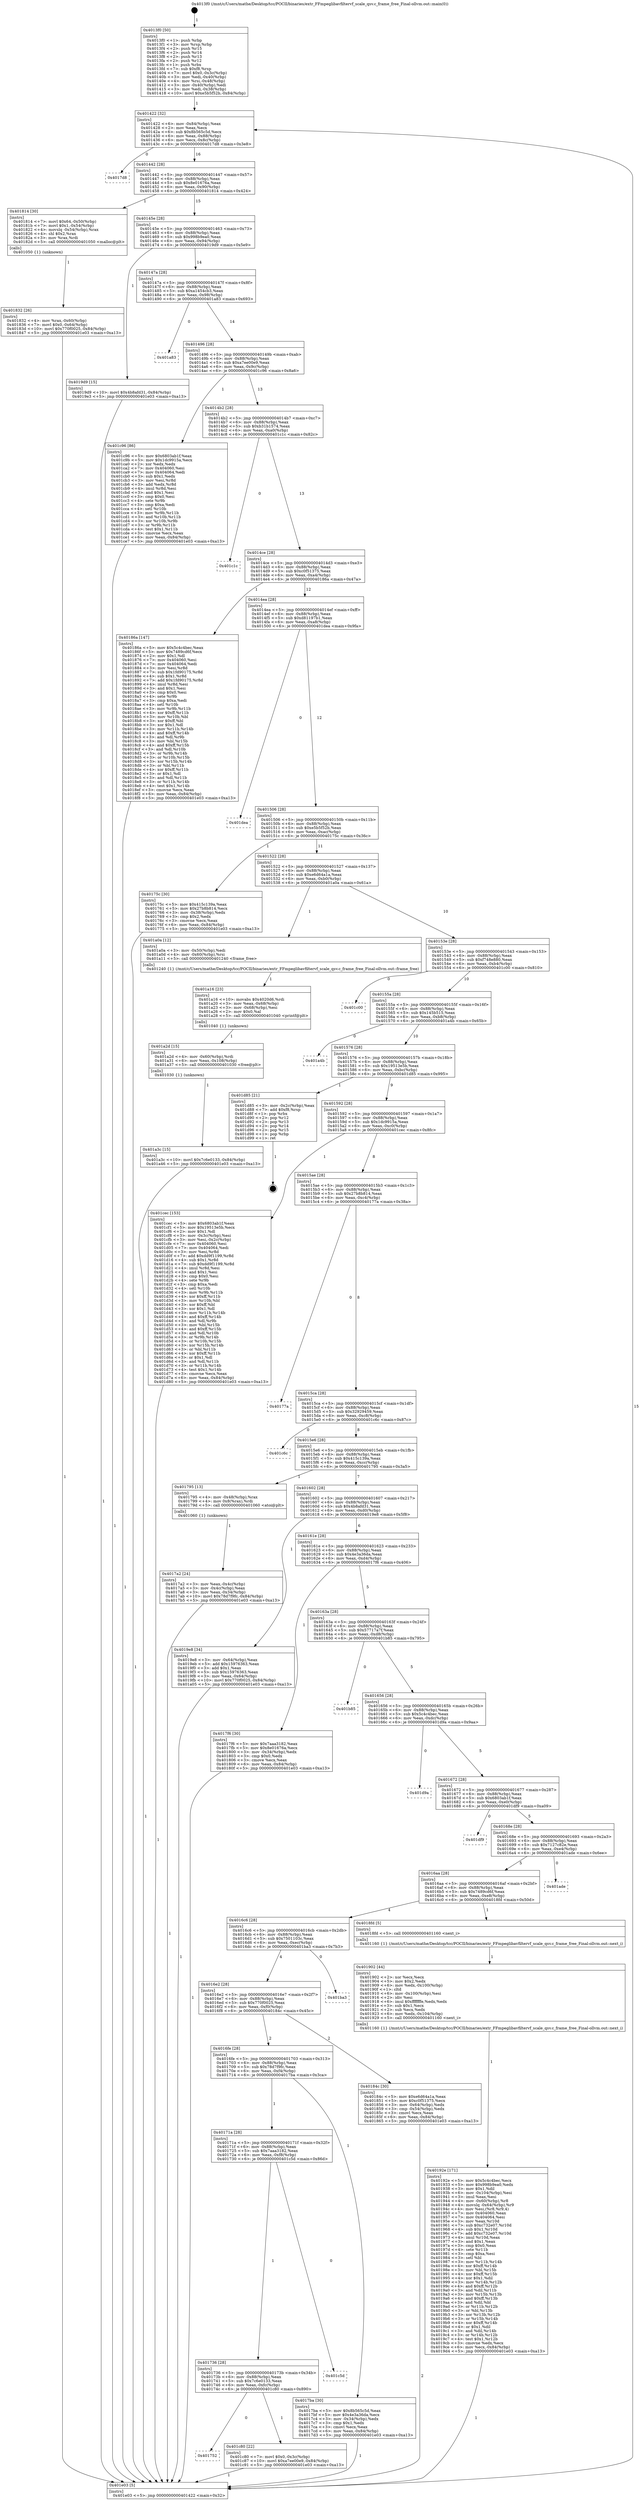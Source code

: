 digraph "0x4013f0" {
  label = "0x4013f0 (/mnt/c/Users/mathe/Desktop/tcc/POCII/binaries/extr_FFmpeglibavfiltervf_scale_qsv.c_frame_free_Final-ollvm.out::main(0))"
  labelloc = "t"
  node[shape=record]

  Entry [label="",width=0.3,height=0.3,shape=circle,fillcolor=black,style=filled]
  "0x401422" [label="{
     0x401422 [32]\l
     | [instrs]\l
     &nbsp;&nbsp;0x401422 \<+6\>: mov -0x84(%rbp),%eax\l
     &nbsp;&nbsp;0x401428 \<+2\>: mov %eax,%ecx\l
     &nbsp;&nbsp;0x40142a \<+6\>: sub $0x8b565c5d,%ecx\l
     &nbsp;&nbsp;0x401430 \<+6\>: mov %eax,-0x88(%rbp)\l
     &nbsp;&nbsp;0x401436 \<+6\>: mov %ecx,-0x8c(%rbp)\l
     &nbsp;&nbsp;0x40143c \<+6\>: je 00000000004017d8 \<main+0x3e8\>\l
  }"]
  "0x4017d8" [label="{
     0x4017d8\l
  }", style=dashed]
  "0x401442" [label="{
     0x401442 [28]\l
     | [instrs]\l
     &nbsp;&nbsp;0x401442 \<+5\>: jmp 0000000000401447 \<main+0x57\>\l
     &nbsp;&nbsp;0x401447 \<+6\>: mov -0x88(%rbp),%eax\l
     &nbsp;&nbsp;0x40144d \<+5\>: sub $0x8e01676a,%eax\l
     &nbsp;&nbsp;0x401452 \<+6\>: mov %eax,-0x90(%rbp)\l
     &nbsp;&nbsp;0x401458 \<+6\>: je 0000000000401814 \<main+0x424\>\l
  }"]
  Exit [label="",width=0.3,height=0.3,shape=circle,fillcolor=black,style=filled,peripheries=2]
  "0x401814" [label="{
     0x401814 [30]\l
     | [instrs]\l
     &nbsp;&nbsp;0x401814 \<+7\>: movl $0x64,-0x50(%rbp)\l
     &nbsp;&nbsp;0x40181b \<+7\>: movl $0x1,-0x54(%rbp)\l
     &nbsp;&nbsp;0x401822 \<+4\>: movslq -0x54(%rbp),%rax\l
     &nbsp;&nbsp;0x401826 \<+4\>: shl $0x2,%rax\l
     &nbsp;&nbsp;0x40182a \<+3\>: mov %rax,%rdi\l
     &nbsp;&nbsp;0x40182d \<+5\>: call 0000000000401050 \<malloc@plt\>\l
     | [calls]\l
     &nbsp;&nbsp;0x401050 \{1\} (unknown)\l
  }"]
  "0x40145e" [label="{
     0x40145e [28]\l
     | [instrs]\l
     &nbsp;&nbsp;0x40145e \<+5\>: jmp 0000000000401463 \<main+0x73\>\l
     &nbsp;&nbsp;0x401463 \<+6\>: mov -0x88(%rbp),%eax\l
     &nbsp;&nbsp;0x401469 \<+5\>: sub $0x998b9ea0,%eax\l
     &nbsp;&nbsp;0x40146e \<+6\>: mov %eax,-0x94(%rbp)\l
     &nbsp;&nbsp;0x401474 \<+6\>: je 00000000004019d9 \<main+0x5e9\>\l
  }"]
  "0x401752" [label="{
     0x401752\l
  }", style=dashed]
  "0x4019d9" [label="{
     0x4019d9 [15]\l
     | [instrs]\l
     &nbsp;&nbsp;0x4019d9 \<+10\>: movl $0x4b8afd31,-0x84(%rbp)\l
     &nbsp;&nbsp;0x4019e3 \<+5\>: jmp 0000000000401e03 \<main+0xa13\>\l
  }"]
  "0x40147a" [label="{
     0x40147a [28]\l
     | [instrs]\l
     &nbsp;&nbsp;0x40147a \<+5\>: jmp 000000000040147f \<main+0x8f\>\l
     &nbsp;&nbsp;0x40147f \<+6\>: mov -0x88(%rbp),%eax\l
     &nbsp;&nbsp;0x401485 \<+5\>: sub $0xa1454cb3,%eax\l
     &nbsp;&nbsp;0x40148a \<+6\>: mov %eax,-0x98(%rbp)\l
     &nbsp;&nbsp;0x401490 \<+6\>: je 0000000000401a83 \<main+0x693\>\l
  }"]
  "0x401c80" [label="{
     0x401c80 [22]\l
     | [instrs]\l
     &nbsp;&nbsp;0x401c80 \<+7\>: movl $0x0,-0x3c(%rbp)\l
     &nbsp;&nbsp;0x401c87 \<+10\>: movl $0xa7ee00e9,-0x84(%rbp)\l
     &nbsp;&nbsp;0x401c91 \<+5\>: jmp 0000000000401e03 \<main+0xa13\>\l
  }"]
  "0x401a83" [label="{
     0x401a83\l
  }", style=dashed]
  "0x401496" [label="{
     0x401496 [28]\l
     | [instrs]\l
     &nbsp;&nbsp;0x401496 \<+5\>: jmp 000000000040149b \<main+0xab\>\l
     &nbsp;&nbsp;0x40149b \<+6\>: mov -0x88(%rbp),%eax\l
     &nbsp;&nbsp;0x4014a1 \<+5\>: sub $0xa7ee00e9,%eax\l
     &nbsp;&nbsp;0x4014a6 \<+6\>: mov %eax,-0x9c(%rbp)\l
     &nbsp;&nbsp;0x4014ac \<+6\>: je 0000000000401c96 \<main+0x8a6\>\l
  }"]
  "0x401736" [label="{
     0x401736 [28]\l
     | [instrs]\l
     &nbsp;&nbsp;0x401736 \<+5\>: jmp 000000000040173b \<main+0x34b\>\l
     &nbsp;&nbsp;0x40173b \<+6\>: mov -0x88(%rbp),%eax\l
     &nbsp;&nbsp;0x401741 \<+5\>: sub $0x7c6e0133,%eax\l
     &nbsp;&nbsp;0x401746 \<+6\>: mov %eax,-0xfc(%rbp)\l
     &nbsp;&nbsp;0x40174c \<+6\>: je 0000000000401c80 \<main+0x890\>\l
  }"]
  "0x401c96" [label="{
     0x401c96 [86]\l
     | [instrs]\l
     &nbsp;&nbsp;0x401c96 \<+5\>: mov $0x6803ab1f,%eax\l
     &nbsp;&nbsp;0x401c9b \<+5\>: mov $0x1dc9915a,%ecx\l
     &nbsp;&nbsp;0x401ca0 \<+2\>: xor %edx,%edx\l
     &nbsp;&nbsp;0x401ca2 \<+7\>: mov 0x404060,%esi\l
     &nbsp;&nbsp;0x401ca9 \<+7\>: mov 0x404064,%edi\l
     &nbsp;&nbsp;0x401cb0 \<+3\>: sub $0x1,%edx\l
     &nbsp;&nbsp;0x401cb3 \<+3\>: mov %esi,%r8d\l
     &nbsp;&nbsp;0x401cb6 \<+3\>: add %edx,%r8d\l
     &nbsp;&nbsp;0x401cb9 \<+4\>: imul %r8d,%esi\l
     &nbsp;&nbsp;0x401cbd \<+3\>: and $0x1,%esi\l
     &nbsp;&nbsp;0x401cc0 \<+3\>: cmp $0x0,%esi\l
     &nbsp;&nbsp;0x401cc3 \<+4\>: sete %r9b\l
     &nbsp;&nbsp;0x401cc7 \<+3\>: cmp $0xa,%edi\l
     &nbsp;&nbsp;0x401cca \<+4\>: setl %r10b\l
     &nbsp;&nbsp;0x401cce \<+3\>: mov %r9b,%r11b\l
     &nbsp;&nbsp;0x401cd1 \<+3\>: and %r10b,%r11b\l
     &nbsp;&nbsp;0x401cd4 \<+3\>: xor %r10b,%r9b\l
     &nbsp;&nbsp;0x401cd7 \<+3\>: or %r9b,%r11b\l
     &nbsp;&nbsp;0x401cda \<+4\>: test $0x1,%r11b\l
     &nbsp;&nbsp;0x401cde \<+3\>: cmovne %ecx,%eax\l
     &nbsp;&nbsp;0x401ce1 \<+6\>: mov %eax,-0x84(%rbp)\l
     &nbsp;&nbsp;0x401ce7 \<+5\>: jmp 0000000000401e03 \<main+0xa13\>\l
  }"]
  "0x4014b2" [label="{
     0x4014b2 [28]\l
     | [instrs]\l
     &nbsp;&nbsp;0x4014b2 \<+5\>: jmp 00000000004014b7 \<main+0xc7\>\l
     &nbsp;&nbsp;0x4014b7 \<+6\>: mov -0x88(%rbp),%eax\l
     &nbsp;&nbsp;0x4014bd \<+5\>: sub $0xb31b1574,%eax\l
     &nbsp;&nbsp;0x4014c2 \<+6\>: mov %eax,-0xa0(%rbp)\l
     &nbsp;&nbsp;0x4014c8 \<+6\>: je 0000000000401c1c \<main+0x82c\>\l
  }"]
  "0x401c5d" [label="{
     0x401c5d\l
  }", style=dashed]
  "0x401c1c" [label="{
     0x401c1c\l
  }", style=dashed]
  "0x4014ce" [label="{
     0x4014ce [28]\l
     | [instrs]\l
     &nbsp;&nbsp;0x4014ce \<+5\>: jmp 00000000004014d3 \<main+0xe3\>\l
     &nbsp;&nbsp;0x4014d3 \<+6\>: mov -0x88(%rbp),%eax\l
     &nbsp;&nbsp;0x4014d9 \<+5\>: sub $0xc0f51375,%eax\l
     &nbsp;&nbsp;0x4014de \<+6\>: mov %eax,-0xa4(%rbp)\l
     &nbsp;&nbsp;0x4014e4 \<+6\>: je 000000000040186a \<main+0x47a\>\l
  }"]
  "0x401a3c" [label="{
     0x401a3c [15]\l
     | [instrs]\l
     &nbsp;&nbsp;0x401a3c \<+10\>: movl $0x7c6e0133,-0x84(%rbp)\l
     &nbsp;&nbsp;0x401a46 \<+5\>: jmp 0000000000401e03 \<main+0xa13\>\l
  }"]
  "0x40186a" [label="{
     0x40186a [147]\l
     | [instrs]\l
     &nbsp;&nbsp;0x40186a \<+5\>: mov $0x5c4c4bec,%eax\l
     &nbsp;&nbsp;0x40186f \<+5\>: mov $0x7489cd6f,%ecx\l
     &nbsp;&nbsp;0x401874 \<+2\>: mov $0x1,%dl\l
     &nbsp;&nbsp;0x401876 \<+7\>: mov 0x404060,%esi\l
     &nbsp;&nbsp;0x40187d \<+7\>: mov 0x404064,%edi\l
     &nbsp;&nbsp;0x401884 \<+3\>: mov %esi,%r8d\l
     &nbsp;&nbsp;0x401887 \<+7\>: sub $0x1fd90175,%r8d\l
     &nbsp;&nbsp;0x40188e \<+4\>: sub $0x1,%r8d\l
     &nbsp;&nbsp;0x401892 \<+7\>: add $0x1fd90175,%r8d\l
     &nbsp;&nbsp;0x401899 \<+4\>: imul %r8d,%esi\l
     &nbsp;&nbsp;0x40189d \<+3\>: and $0x1,%esi\l
     &nbsp;&nbsp;0x4018a0 \<+3\>: cmp $0x0,%esi\l
     &nbsp;&nbsp;0x4018a3 \<+4\>: sete %r9b\l
     &nbsp;&nbsp;0x4018a7 \<+3\>: cmp $0xa,%edi\l
     &nbsp;&nbsp;0x4018aa \<+4\>: setl %r10b\l
     &nbsp;&nbsp;0x4018ae \<+3\>: mov %r9b,%r11b\l
     &nbsp;&nbsp;0x4018b1 \<+4\>: xor $0xff,%r11b\l
     &nbsp;&nbsp;0x4018b5 \<+3\>: mov %r10b,%bl\l
     &nbsp;&nbsp;0x4018b8 \<+3\>: xor $0xff,%bl\l
     &nbsp;&nbsp;0x4018bb \<+3\>: xor $0x1,%dl\l
     &nbsp;&nbsp;0x4018be \<+3\>: mov %r11b,%r14b\l
     &nbsp;&nbsp;0x4018c1 \<+4\>: and $0xff,%r14b\l
     &nbsp;&nbsp;0x4018c5 \<+3\>: and %dl,%r9b\l
     &nbsp;&nbsp;0x4018c8 \<+3\>: mov %bl,%r15b\l
     &nbsp;&nbsp;0x4018cb \<+4\>: and $0xff,%r15b\l
     &nbsp;&nbsp;0x4018cf \<+3\>: and %dl,%r10b\l
     &nbsp;&nbsp;0x4018d2 \<+3\>: or %r9b,%r14b\l
     &nbsp;&nbsp;0x4018d5 \<+3\>: or %r10b,%r15b\l
     &nbsp;&nbsp;0x4018d8 \<+3\>: xor %r15b,%r14b\l
     &nbsp;&nbsp;0x4018db \<+3\>: or %bl,%r11b\l
     &nbsp;&nbsp;0x4018de \<+4\>: xor $0xff,%r11b\l
     &nbsp;&nbsp;0x4018e2 \<+3\>: or $0x1,%dl\l
     &nbsp;&nbsp;0x4018e5 \<+3\>: and %dl,%r11b\l
     &nbsp;&nbsp;0x4018e8 \<+3\>: or %r11b,%r14b\l
     &nbsp;&nbsp;0x4018eb \<+4\>: test $0x1,%r14b\l
     &nbsp;&nbsp;0x4018ef \<+3\>: cmovne %ecx,%eax\l
     &nbsp;&nbsp;0x4018f2 \<+6\>: mov %eax,-0x84(%rbp)\l
     &nbsp;&nbsp;0x4018f8 \<+5\>: jmp 0000000000401e03 \<main+0xa13\>\l
  }"]
  "0x4014ea" [label="{
     0x4014ea [28]\l
     | [instrs]\l
     &nbsp;&nbsp;0x4014ea \<+5\>: jmp 00000000004014ef \<main+0xff\>\l
     &nbsp;&nbsp;0x4014ef \<+6\>: mov -0x88(%rbp),%eax\l
     &nbsp;&nbsp;0x4014f5 \<+5\>: sub $0xd81197b1,%eax\l
     &nbsp;&nbsp;0x4014fa \<+6\>: mov %eax,-0xa8(%rbp)\l
     &nbsp;&nbsp;0x401500 \<+6\>: je 0000000000401dea \<main+0x9fa\>\l
  }"]
  "0x401a2d" [label="{
     0x401a2d [15]\l
     | [instrs]\l
     &nbsp;&nbsp;0x401a2d \<+4\>: mov -0x60(%rbp),%rdi\l
     &nbsp;&nbsp;0x401a31 \<+6\>: mov %eax,-0x108(%rbp)\l
     &nbsp;&nbsp;0x401a37 \<+5\>: call 0000000000401030 \<free@plt\>\l
     | [calls]\l
     &nbsp;&nbsp;0x401030 \{1\} (unknown)\l
  }"]
  "0x401dea" [label="{
     0x401dea\l
  }", style=dashed]
  "0x401506" [label="{
     0x401506 [28]\l
     | [instrs]\l
     &nbsp;&nbsp;0x401506 \<+5\>: jmp 000000000040150b \<main+0x11b\>\l
     &nbsp;&nbsp;0x40150b \<+6\>: mov -0x88(%rbp),%eax\l
     &nbsp;&nbsp;0x401511 \<+5\>: sub $0xe5b5f52b,%eax\l
     &nbsp;&nbsp;0x401516 \<+6\>: mov %eax,-0xac(%rbp)\l
     &nbsp;&nbsp;0x40151c \<+6\>: je 000000000040175c \<main+0x36c\>\l
  }"]
  "0x401a16" [label="{
     0x401a16 [23]\l
     | [instrs]\l
     &nbsp;&nbsp;0x401a16 \<+10\>: movabs $0x4020d6,%rdi\l
     &nbsp;&nbsp;0x401a20 \<+3\>: mov %eax,-0x68(%rbp)\l
     &nbsp;&nbsp;0x401a23 \<+3\>: mov -0x68(%rbp),%esi\l
     &nbsp;&nbsp;0x401a26 \<+2\>: mov $0x0,%al\l
     &nbsp;&nbsp;0x401a28 \<+5\>: call 0000000000401040 \<printf@plt\>\l
     | [calls]\l
     &nbsp;&nbsp;0x401040 \{1\} (unknown)\l
  }"]
  "0x40175c" [label="{
     0x40175c [30]\l
     | [instrs]\l
     &nbsp;&nbsp;0x40175c \<+5\>: mov $0x415c139a,%eax\l
     &nbsp;&nbsp;0x401761 \<+5\>: mov $0x27b8b814,%ecx\l
     &nbsp;&nbsp;0x401766 \<+3\>: mov -0x38(%rbp),%edx\l
     &nbsp;&nbsp;0x401769 \<+3\>: cmp $0x2,%edx\l
     &nbsp;&nbsp;0x40176c \<+3\>: cmovne %ecx,%eax\l
     &nbsp;&nbsp;0x40176f \<+6\>: mov %eax,-0x84(%rbp)\l
     &nbsp;&nbsp;0x401775 \<+5\>: jmp 0000000000401e03 \<main+0xa13\>\l
  }"]
  "0x401522" [label="{
     0x401522 [28]\l
     | [instrs]\l
     &nbsp;&nbsp;0x401522 \<+5\>: jmp 0000000000401527 \<main+0x137\>\l
     &nbsp;&nbsp;0x401527 \<+6\>: mov -0x88(%rbp),%eax\l
     &nbsp;&nbsp;0x40152d \<+5\>: sub $0xe6d64a1a,%eax\l
     &nbsp;&nbsp;0x401532 \<+6\>: mov %eax,-0xb0(%rbp)\l
     &nbsp;&nbsp;0x401538 \<+6\>: je 0000000000401a0a \<main+0x61a\>\l
  }"]
  "0x401e03" [label="{
     0x401e03 [5]\l
     | [instrs]\l
     &nbsp;&nbsp;0x401e03 \<+5\>: jmp 0000000000401422 \<main+0x32\>\l
  }"]
  "0x4013f0" [label="{
     0x4013f0 [50]\l
     | [instrs]\l
     &nbsp;&nbsp;0x4013f0 \<+1\>: push %rbp\l
     &nbsp;&nbsp;0x4013f1 \<+3\>: mov %rsp,%rbp\l
     &nbsp;&nbsp;0x4013f4 \<+2\>: push %r15\l
     &nbsp;&nbsp;0x4013f6 \<+2\>: push %r14\l
     &nbsp;&nbsp;0x4013f8 \<+2\>: push %r13\l
     &nbsp;&nbsp;0x4013fa \<+2\>: push %r12\l
     &nbsp;&nbsp;0x4013fc \<+1\>: push %rbx\l
     &nbsp;&nbsp;0x4013fd \<+7\>: sub $0xf8,%rsp\l
     &nbsp;&nbsp;0x401404 \<+7\>: movl $0x0,-0x3c(%rbp)\l
     &nbsp;&nbsp;0x40140b \<+3\>: mov %edi,-0x40(%rbp)\l
     &nbsp;&nbsp;0x40140e \<+4\>: mov %rsi,-0x48(%rbp)\l
     &nbsp;&nbsp;0x401412 \<+3\>: mov -0x40(%rbp),%edi\l
     &nbsp;&nbsp;0x401415 \<+3\>: mov %edi,-0x38(%rbp)\l
     &nbsp;&nbsp;0x401418 \<+10\>: movl $0xe5b5f52b,-0x84(%rbp)\l
  }"]
  "0x40192e" [label="{
     0x40192e [171]\l
     | [instrs]\l
     &nbsp;&nbsp;0x40192e \<+5\>: mov $0x5c4c4bec,%ecx\l
     &nbsp;&nbsp;0x401933 \<+5\>: mov $0x998b9ea0,%edx\l
     &nbsp;&nbsp;0x401938 \<+3\>: mov $0x1,%dil\l
     &nbsp;&nbsp;0x40193b \<+6\>: mov -0x104(%rbp),%esi\l
     &nbsp;&nbsp;0x401941 \<+3\>: imul %eax,%esi\l
     &nbsp;&nbsp;0x401944 \<+4\>: mov -0x60(%rbp),%r8\l
     &nbsp;&nbsp;0x401948 \<+4\>: movslq -0x64(%rbp),%r9\l
     &nbsp;&nbsp;0x40194c \<+4\>: mov %esi,(%r8,%r9,4)\l
     &nbsp;&nbsp;0x401950 \<+7\>: mov 0x404060,%eax\l
     &nbsp;&nbsp;0x401957 \<+7\>: mov 0x404064,%esi\l
     &nbsp;&nbsp;0x40195e \<+3\>: mov %eax,%r10d\l
     &nbsp;&nbsp;0x401961 \<+7\>: sub $0xc732e07,%r10d\l
     &nbsp;&nbsp;0x401968 \<+4\>: sub $0x1,%r10d\l
     &nbsp;&nbsp;0x40196c \<+7\>: add $0xc732e07,%r10d\l
     &nbsp;&nbsp;0x401973 \<+4\>: imul %r10d,%eax\l
     &nbsp;&nbsp;0x401977 \<+3\>: and $0x1,%eax\l
     &nbsp;&nbsp;0x40197a \<+3\>: cmp $0x0,%eax\l
     &nbsp;&nbsp;0x40197d \<+4\>: sete %r11b\l
     &nbsp;&nbsp;0x401981 \<+3\>: cmp $0xa,%esi\l
     &nbsp;&nbsp;0x401984 \<+3\>: setl %bl\l
     &nbsp;&nbsp;0x401987 \<+3\>: mov %r11b,%r14b\l
     &nbsp;&nbsp;0x40198a \<+4\>: xor $0xff,%r14b\l
     &nbsp;&nbsp;0x40198e \<+3\>: mov %bl,%r15b\l
     &nbsp;&nbsp;0x401991 \<+4\>: xor $0xff,%r15b\l
     &nbsp;&nbsp;0x401995 \<+4\>: xor $0x1,%dil\l
     &nbsp;&nbsp;0x401999 \<+3\>: mov %r14b,%r12b\l
     &nbsp;&nbsp;0x40199c \<+4\>: and $0xff,%r12b\l
     &nbsp;&nbsp;0x4019a0 \<+3\>: and %dil,%r11b\l
     &nbsp;&nbsp;0x4019a3 \<+3\>: mov %r15b,%r13b\l
     &nbsp;&nbsp;0x4019a6 \<+4\>: and $0xff,%r13b\l
     &nbsp;&nbsp;0x4019aa \<+3\>: and %dil,%bl\l
     &nbsp;&nbsp;0x4019ad \<+3\>: or %r11b,%r12b\l
     &nbsp;&nbsp;0x4019b0 \<+3\>: or %bl,%r13b\l
     &nbsp;&nbsp;0x4019b3 \<+3\>: xor %r13b,%r12b\l
     &nbsp;&nbsp;0x4019b6 \<+3\>: or %r15b,%r14b\l
     &nbsp;&nbsp;0x4019b9 \<+4\>: xor $0xff,%r14b\l
     &nbsp;&nbsp;0x4019bd \<+4\>: or $0x1,%dil\l
     &nbsp;&nbsp;0x4019c1 \<+3\>: and %dil,%r14b\l
     &nbsp;&nbsp;0x4019c4 \<+3\>: or %r14b,%r12b\l
     &nbsp;&nbsp;0x4019c7 \<+4\>: test $0x1,%r12b\l
     &nbsp;&nbsp;0x4019cb \<+3\>: cmovne %edx,%ecx\l
     &nbsp;&nbsp;0x4019ce \<+6\>: mov %ecx,-0x84(%rbp)\l
     &nbsp;&nbsp;0x4019d4 \<+5\>: jmp 0000000000401e03 \<main+0xa13\>\l
  }"]
  "0x401a0a" [label="{
     0x401a0a [12]\l
     | [instrs]\l
     &nbsp;&nbsp;0x401a0a \<+3\>: mov -0x50(%rbp),%edi\l
     &nbsp;&nbsp;0x401a0d \<+4\>: mov -0x60(%rbp),%rsi\l
     &nbsp;&nbsp;0x401a11 \<+5\>: call 0000000000401240 \<frame_free\>\l
     | [calls]\l
     &nbsp;&nbsp;0x401240 \{1\} (/mnt/c/Users/mathe/Desktop/tcc/POCII/binaries/extr_FFmpeglibavfiltervf_scale_qsv.c_frame_free_Final-ollvm.out::frame_free)\l
  }"]
  "0x40153e" [label="{
     0x40153e [28]\l
     | [instrs]\l
     &nbsp;&nbsp;0x40153e \<+5\>: jmp 0000000000401543 \<main+0x153\>\l
     &nbsp;&nbsp;0x401543 \<+6\>: mov -0x88(%rbp),%eax\l
     &nbsp;&nbsp;0x401549 \<+5\>: sub $0xf748e880,%eax\l
     &nbsp;&nbsp;0x40154e \<+6\>: mov %eax,-0xb4(%rbp)\l
     &nbsp;&nbsp;0x401554 \<+6\>: je 0000000000401c00 \<main+0x810\>\l
  }"]
  "0x401902" [label="{
     0x401902 [44]\l
     | [instrs]\l
     &nbsp;&nbsp;0x401902 \<+2\>: xor %ecx,%ecx\l
     &nbsp;&nbsp;0x401904 \<+5\>: mov $0x2,%edx\l
     &nbsp;&nbsp;0x401909 \<+6\>: mov %edx,-0x100(%rbp)\l
     &nbsp;&nbsp;0x40190f \<+1\>: cltd\l
     &nbsp;&nbsp;0x401910 \<+6\>: mov -0x100(%rbp),%esi\l
     &nbsp;&nbsp;0x401916 \<+2\>: idiv %esi\l
     &nbsp;&nbsp;0x401918 \<+6\>: imul $0xfffffffe,%edx,%edx\l
     &nbsp;&nbsp;0x40191e \<+3\>: sub $0x1,%ecx\l
     &nbsp;&nbsp;0x401921 \<+2\>: sub %ecx,%edx\l
     &nbsp;&nbsp;0x401923 \<+6\>: mov %edx,-0x104(%rbp)\l
     &nbsp;&nbsp;0x401929 \<+5\>: call 0000000000401160 \<next_i\>\l
     | [calls]\l
     &nbsp;&nbsp;0x401160 \{1\} (/mnt/c/Users/mathe/Desktop/tcc/POCII/binaries/extr_FFmpeglibavfiltervf_scale_qsv.c_frame_free_Final-ollvm.out::next_i)\l
  }"]
  "0x401c00" [label="{
     0x401c00\l
  }", style=dashed]
  "0x40155a" [label="{
     0x40155a [28]\l
     | [instrs]\l
     &nbsp;&nbsp;0x40155a \<+5\>: jmp 000000000040155f \<main+0x16f\>\l
     &nbsp;&nbsp;0x40155f \<+6\>: mov -0x88(%rbp),%eax\l
     &nbsp;&nbsp;0x401565 \<+5\>: sub $0x145b515,%eax\l
     &nbsp;&nbsp;0x40156a \<+6\>: mov %eax,-0xb8(%rbp)\l
     &nbsp;&nbsp;0x401570 \<+6\>: je 0000000000401a4b \<main+0x65b\>\l
  }"]
  "0x401832" [label="{
     0x401832 [26]\l
     | [instrs]\l
     &nbsp;&nbsp;0x401832 \<+4\>: mov %rax,-0x60(%rbp)\l
     &nbsp;&nbsp;0x401836 \<+7\>: movl $0x0,-0x64(%rbp)\l
     &nbsp;&nbsp;0x40183d \<+10\>: movl $0x770f0025,-0x84(%rbp)\l
     &nbsp;&nbsp;0x401847 \<+5\>: jmp 0000000000401e03 \<main+0xa13\>\l
  }"]
  "0x401a4b" [label="{
     0x401a4b\l
  }", style=dashed]
  "0x401576" [label="{
     0x401576 [28]\l
     | [instrs]\l
     &nbsp;&nbsp;0x401576 \<+5\>: jmp 000000000040157b \<main+0x18b\>\l
     &nbsp;&nbsp;0x40157b \<+6\>: mov -0x88(%rbp),%eax\l
     &nbsp;&nbsp;0x401581 \<+5\>: sub $0x19513e5b,%eax\l
     &nbsp;&nbsp;0x401586 \<+6\>: mov %eax,-0xbc(%rbp)\l
     &nbsp;&nbsp;0x40158c \<+6\>: je 0000000000401d85 \<main+0x995\>\l
  }"]
  "0x40171a" [label="{
     0x40171a [28]\l
     | [instrs]\l
     &nbsp;&nbsp;0x40171a \<+5\>: jmp 000000000040171f \<main+0x32f\>\l
     &nbsp;&nbsp;0x40171f \<+6\>: mov -0x88(%rbp),%eax\l
     &nbsp;&nbsp;0x401725 \<+5\>: sub $0x7aaa3182,%eax\l
     &nbsp;&nbsp;0x40172a \<+6\>: mov %eax,-0xf8(%rbp)\l
     &nbsp;&nbsp;0x401730 \<+6\>: je 0000000000401c5d \<main+0x86d\>\l
  }"]
  "0x401d85" [label="{
     0x401d85 [21]\l
     | [instrs]\l
     &nbsp;&nbsp;0x401d85 \<+3\>: mov -0x2c(%rbp),%eax\l
     &nbsp;&nbsp;0x401d88 \<+7\>: add $0xf8,%rsp\l
     &nbsp;&nbsp;0x401d8f \<+1\>: pop %rbx\l
     &nbsp;&nbsp;0x401d90 \<+2\>: pop %r12\l
     &nbsp;&nbsp;0x401d92 \<+2\>: pop %r13\l
     &nbsp;&nbsp;0x401d94 \<+2\>: pop %r14\l
     &nbsp;&nbsp;0x401d96 \<+2\>: pop %r15\l
     &nbsp;&nbsp;0x401d98 \<+1\>: pop %rbp\l
     &nbsp;&nbsp;0x401d99 \<+1\>: ret\l
  }"]
  "0x401592" [label="{
     0x401592 [28]\l
     | [instrs]\l
     &nbsp;&nbsp;0x401592 \<+5\>: jmp 0000000000401597 \<main+0x1a7\>\l
     &nbsp;&nbsp;0x401597 \<+6\>: mov -0x88(%rbp),%eax\l
     &nbsp;&nbsp;0x40159d \<+5\>: sub $0x1dc9915a,%eax\l
     &nbsp;&nbsp;0x4015a2 \<+6\>: mov %eax,-0xc0(%rbp)\l
     &nbsp;&nbsp;0x4015a8 \<+6\>: je 0000000000401cec \<main+0x8fc\>\l
  }"]
  "0x4017ba" [label="{
     0x4017ba [30]\l
     | [instrs]\l
     &nbsp;&nbsp;0x4017ba \<+5\>: mov $0x8b565c5d,%eax\l
     &nbsp;&nbsp;0x4017bf \<+5\>: mov $0x4e3a36da,%ecx\l
     &nbsp;&nbsp;0x4017c4 \<+3\>: mov -0x34(%rbp),%edx\l
     &nbsp;&nbsp;0x4017c7 \<+3\>: cmp $0x1,%edx\l
     &nbsp;&nbsp;0x4017ca \<+3\>: cmovl %ecx,%eax\l
     &nbsp;&nbsp;0x4017cd \<+6\>: mov %eax,-0x84(%rbp)\l
     &nbsp;&nbsp;0x4017d3 \<+5\>: jmp 0000000000401e03 \<main+0xa13\>\l
  }"]
  "0x401cec" [label="{
     0x401cec [153]\l
     | [instrs]\l
     &nbsp;&nbsp;0x401cec \<+5\>: mov $0x6803ab1f,%eax\l
     &nbsp;&nbsp;0x401cf1 \<+5\>: mov $0x19513e5b,%ecx\l
     &nbsp;&nbsp;0x401cf6 \<+2\>: mov $0x1,%dl\l
     &nbsp;&nbsp;0x401cf8 \<+3\>: mov -0x3c(%rbp),%esi\l
     &nbsp;&nbsp;0x401cfb \<+3\>: mov %esi,-0x2c(%rbp)\l
     &nbsp;&nbsp;0x401cfe \<+7\>: mov 0x404060,%esi\l
     &nbsp;&nbsp;0x401d05 \<+7\>: mov 0x404064,%edi\l
     &nbsp;&nbsp;0x401d0c \<+3\>: mov %esi,%r8d\l
     &nbsp;&nbsp;0x401d0f \<+7\>: add $0xdd9f1199,%r8d\l
     &nbsp;&nbsp;0x401d16 \<+4\>: sub $0x1,%r8d\l
     &nbsp;&nbsp;0x401d1a \<+7\>: sub $0xdd9f1199,%r8d\l
     &nbsp;&nbsp;0x401d21 \<+4\>: imul %r8d,%esi\l
     &nbsp;&nbsp;0x401d25 \<+3\>: and $0x1,%esi\l
     &nbsp;&nbsp;0x401d28 \<+3\>: cmp $0x0,%esi\l
     &nbsp;&nbsp;0x401d2b \<+4\>: sete %r9b\l
     &nbsp;&nbsp;0x401d2f \<+3\>: cmp $0xa,%edi\l
     &nbsp;&nbsp;0x401d32 \<+4\>: setl %r10b\l
     &nbsp;&nbsp;0x401d36 \<+3\>: mov %r9b,%r11b\l
     &nbsp;&nbsp;0x401d39 \<+4\>: xor $0xff,%r11b\l
     &nbsp;&nbsp;0x401d3d \<+3\>: mov %r10b,%bl\l
     &nbsp;&nbsp;0x401d40 \<+3\>: xor $0xff,%bl\l
     &nbsp;&nbsp;0x401d43 \<+3\>: xor $0x1,%dl\l
     &nbsp;&nbsp;0x401d46 \<+3\>: mov %r11b,%r14b\l
     &nbsp;&nbsp;0x401d49 \<+4\>: and $0xff,%r14b\l
     &nbsp;&nbsp;0x401d4d \<+3\>: and %dl,%r9b\l
     &nbsp;&nbsp;0x401d50 \<+3\>: mov %bl,%r15b\l
     &nbsp;&nbsp;0x401d53 \<+4\>: and $0xff,%r15b\l
     &nbsp;&nbsp;0x401d57 \<+3\>: and %dl,%r10b\l
     &nbsp;&nbsp;0x401d5a \<+3\>: or %r9b,%r14b\l
     &nbsp;&nbsp;0x401d5d \<+3\>: or %r10b,%r15b\l
     &nbsp;&nbsp;0x401d60 \<+3\>: xor %r15b,%r14b\l
     &nbsp;&nbsp;0x401d63 \<+3\>: or %bl,%r11b\l
     &nbsp;&nbsp;0x401d66 \<+4\>: xor $0xff,%r11b\l
     &nbsp;&nbsp;0x401d6a \<+3\>: or $0x1,%dl\l
     &nbsp;&nbsp;0x401d6d \<+3\>: and %dl,%r11b\l
     &nbsp;&nbsp;0x401d70 \<+3\>: or %r11b,%r14b\l
     &nbsp;&nbsp;0x401d73 \<+4\>: test $0x1,%r14b\l
     &nbsp;&nbsp;0x401d77 \<+3\>: cmovne %ecx,%eax\l
     &nbsp;&nbsp;0x401d7a \<+6\>: mov %eax,-0x84(%rbp)\l
     &nbsp;&nbsp;0x401d80 \<+5\>: jmp 0000000000401e03 \<main+0xa13\>\l
  }"]
  "0x4015ae" [label="{
     0x4015ae [28]\l
     | [instrs]\l
     &nbsp;&nbsp;0x4015ae \<+5\>: jmp 00000000004015b3 \<main+0x1c3\>\l
     &nbsp;&nbsp;0x4015b3 \<+6\>: mov -0x88(%rbp),%eax\l
     &nbsp;&nbsp;0x4015b9 \<+5\>: sub $0x27b8b814,%eax\l
     &nbsp;&nbsp;0x4015be \<+6\>: mov %eax,-0xc4(%rbp)\l
     &nbsp;&nbsp;0x4015c4 \<+6\>: je 000000000040177a \<main+0x38a\>\l
  }"]
  "0x4016fe" [label="{
     0x4016fe [28]\l
     | [instrs]\l
     &nbsp;&nbsp;0x4016fe \<+5\>: jmp 0000000000401703 \<main+0x313\>\l
     &nbsp;&nbsp;0x401703 \<+6\>: mov -0x88(%rbp),%eax\l
     &nbsp;&nbsp;0x401709 \<+5\>: sub $0x78d7f9fc,%eax\l
     &nbsp;&nbsp;0x40170e \<+6\>: mov %eax,-0xf4(%rbp)\l
     &nbsp;&nbsp;0x401714 \<+6\>: je 00000000004017ba \<main+0x3ca\>\l
  }"]
  "0x40177a" [label="{
     0x40177a\l
  }", style=dashed]
  "0x4015ca" [label="{
     0x4015ca [28]\l
     | [instrs]\l
     &nbsp;&nbsp;0x4015ca \<+5\>: jmp 00000000004015cf \<main+0x1df\>\l
     &nbsp;&nbsp;0x4015cf \<+6\>: mov -0x88(%rbp),%eax\l
     &nbsp;&nbsp;0x4015d5 \<+5\>: sub $0x32929459,%eax\l
     &nbsp;&nbsp;0x4015da \<+6\>: mov %eax,-0xc8(%rbp)\l
     &nbsp;&nbsp;0x4015e0 \<+6\>: je 0000000000401c6c \<main+0x87c\>\l
  }"]
  "0x40184c" [label="{
     0x40184c [30]\l
     | [instrs]\l
     &nbsp;&nbsp;0x40184c \<+5\>: mov $0xe6d64a1a,%eax\l
     &nbsp;&nbsp;0x401851 \<+5\>: mov $0xc0f51375,%ecx\l
     &nbsp;&nbsp;0x401856 \<+3\>: mov -0x64(%rbp),%edx\l
     &nbsp;&nbsp;0x401859 \<+3\>: cmp -0x54(%rbp),%edx\l
     &nbsp;&nbsp;0x40185c \<+3\>: cmovl %ecx,%eax\l
     &nbsp;&nbsp;0x40185f \<+6\>: mov %eax,-0x84(%rbp)\l
     &nbsp;&nbsp;0x401865 \<+5\>: jmp 0000000000401e03 \<main+0xa13\>\l
  }"]
  "0x401c6c" [label="{
     0x401c6c\l
  }", style=dashed]
  "0x4015e6" [label="{
     0x4015e6 [28]\l
     | [instrs]\l
     &nbsp;&nbsp;0x4015e6 \<+5\>: jmp 00000000004015eb \<main+0x1fb\>\l
     &nbsp;&nbsp;0x4015eb \<+6\>: mov -0x88(%rbp),%eax\l
     &nbsp;&nbsp;0x4015f1 \<+5\>: sub $0x415c139a,%eax\l
     &nbsp;&nbsp;0x4015f6 \<+6\>: mov %eax,-0xcc(%rbp)\l
     &nbsp;&nbsp;0x4015fc \<+6\>: je 0000000000401795 \<main+0x3a5\>\l
  }"]
  "0x4016e2" [label="{
     0x4016e2 [28]\l
     | [instrs]\l
     &nbsp;&nbsp;0x4016e2 \<+5\>: jmp 00000000004016e7 \<main+0x2f7\>\l
     &nbsp;&nbsp;0x4016e7 \<+6\>: mov -0x88(%rbp),%eax\l
     &nbsp;&nbsp;0x4016ed \<+5\>: sub $0x770f0025,%eax\l
     &nbsp;&nbsp;0x4016f2 \<+6\>: mov %eax,-0xf0(%rbp)\l
     &nbsp;&nbsp;0x4016f8 \<+6\>: je 000000000040184c \<main+0x45c\>\l
  }"]
  "0x401795" [label="{
     0x401795 [13]\l
     | [instrs]\l
     &nbsp;&nbsp;0x401795 \<+4\>: mov -0x48(%rbp),%rax\l
     &nbsp;&nbsp;0x401799 \<+4\>: mov 0x8(%rax),%rdi\l
     &nbsp;&nbsp;0x40179d \<+5\>: call 0000000000401060 \<atoi@plt\>\l
     | [calls]\l
     &nbsp;&nbsp;0x401060 \{1\} (unknown)\l
  }"]
  "0x401602" [label="{
     0x401602 [28]\l
     | [instrs]\l
     &nbsp;&nbsp;0x401602 \<+5\>: jmp 0000000000401607 \<main+0x217\>\l
     &nbsp;&nbsp;0x401607 \<+6\>: mov -0x88(%rbp),%eax\l
     &nbsp;&nbsp;0x40160d \<+5\>: sub $0x4b8afd31,%eax\l
     &nbsp;&nbsp;0x401612 \<+6\>: mov %eax,-0xd0(%rbp)\l
     &nbsp;&nbsp;0x401618 \<+6\>: je 00000000004019e8 \<main+0x5f8\>\l
  }"]
  "0x4017a2" [label="{
     0x4017a2 [24]\l
     | [instrs]\l
     &nbsp;&nbsp;0x4017a2 \<+3\>: mov %eax,-0x4c(%rbp)\l
     &nbsp;&nbsp;0x4017a5 \<+3\>: mov -0x4c(%rbp),%eax\l
     &nbsp;&nbsp;0x4017a8 \<+3\>: mov %eax,-0x34(%rbp)\l
     &nbsp;&nbsp;0x4017ab \<+10\>: movl $0x78d7f9fc,-0x84(%rbp)\l
     &nbsp;&nbsp;0x4017b5 \<+5\>: jmp 0000000000401e03 \<main+0xa13\>\l
  }"]
  "0x401ba3" [label="{
     0x401ba3\l
  }", style=dashed]
  "0x4019e8" [label="{
     0x4019e8 [34]\l
     | [instrs]\l
     &nbsp;&nbsp;0x4019e8 \<+3\>: mov -0x64(%rbp),%eax\l
     &nbsp;&nbsp;0x4019eb \<+5\>: add $0x15976363,%eax\l
     &nbsp;&nbsp;0x4019f0 \<+3\>: add $0x1,%eax\l
     &nbsp;&nbsp;0x4019f3 \<+5\>: sub $0x15976363,%eax\l
     &nbsp;&nbsp;0x4019f8 \<+3\>: mov %eax,-0x64(%rbp)\l
     &nbsp;&nbsp;0x4019fb \<+10\>: movl $0x770f0025,-0x84(%rbp)\l
     &nbsp;&nbsp;0x401a05 \<+5\>: jmp 0000000000401e03 \<main+0xa13\>\l
  }"]
  "0x40161e" [label="{
     0x40161e [28]\l
     | [instrs]\l
     &nbsp;&nbsp;0x40161e \<+5\>: jmp 0000000000401623 \<main+0x233\>\l
     &nbsp;&nbsp;0x401623 \<+6\>: mov -0x88(%rbp),%eax\l
     &nbsp;&nbsp;0x401629 \<+5\>: sub $0x4e3a36da,%eax\l
     &nbsp;&nbsp;0x40162e \<+6\>: mov %eax,-0xd4(%rbp)\l
     &nbsp;&nbsp;0x401634 \<+6\>: je 00000000004017f6 \<main+0x406\>\l
  }"]
  "0x4016c6" [label="{
     0x4016c6 [28]\l
     | [instrs]\l
     &nbsp;&nbsp;0x4016c6 \<+5\>: jmp 00000000004016cb \<main+0x2db\>\l
     &nbsp;&nbsp;0x4016cb \<+6\>: mov -0x88(%rbp),%eax\l
     &nbsp;&nbsp;0x4016d1 \<+5\>: sub $0x7501103c,%eax\l
     &nbsp;&nbsp;0x4016d6 \<+6\>: mov %eax,-0xec(%rbp)\l
     &nbsp;&nbsp;0x4016dc \<+6\>: je 0000000000401ba3 \<main+0x7b3\>\l
  }"]
  "0x4017f6" [label="{
     0x4017f6 [30]\l
     | [instrs]\l
     &nbsp;&nbsp;0x4017f6 \<+5\>: mov $0x7aaa3182,%eax\l
     &nbsp;&nbsp;0x4017fb \<+5\>: mov $0x8e01676a,%ecx\l
     &nbsp;&nbsp;0x401800 \<+3\>: mov -0x34(%rbp),%edx\l
     &nbsp;&nbsp;0x401803 \<+3\>: cmp $0x0,%edx\l
     &nbsp;&nbsp;0x401806 \<+3\>: cmove %ecx,%eax\l
     &nbsp;&nbsp;0x401809 \<+6\>: mov %eax,-0x84(%rbp)\l
     &nbsp;&nbsp;0x40180f \<+5\>: jmp 0000000000401e03 \<main+0xa13\>\l
  }"]
  "0x40163a" [label="{
     0x40163a [28]\l
     | [instrs]\l
     &nbsp;&nbsp;0x40163a \<+5\>: jmp 000000000040163f \<main+0x24f\>\l
     &nbsp;&nbsp;0x40163f \<+6\>: mov -0x88(%rbp),%eax\l
     &nbsp;&nbsp;0x401645 \<+5\>: sub $0x57717a7f,%eax\l
     &nbsp;&nbsp;0x40164a \<+6\>: mov %eax,-0xd8(%rbp)\l
     &nbsp;&nbsp;0x401650 \<+6\>: je 0000000000401b85 \<main+0x795\>\l
  }"]
  "0x4018fd" [label="{
     0x4018fd [5]\l
     | [instrs]\l
     &nbsp;&nbsp;0x4018fd \<+5\>: call 0000000000401160 \<next_i\>\l
     | [calls]\l
     &nbsp;&nbsp;0x401160 \{1\} (/mnt/c/Users/mathe/Desktop/tcc/POCII/binaries/extr_FFmpeglibavfiltervf_scale_qsv.c_frame_free_Final-ollvm.out::next_i)\l
  }"]
  "0x401b85" [label="{
     0x401b85\l
  }", style=dashed]
  "0x401656" [label="{
     0x401656 [28]\l
     | [instrs]\l
     &nbsp;&nbsp;0x401656 \<+5\>: jmp 000000000040165b \<main+0x26b\>\l
     &nbsp;&nbsp;0x40165b \<+6\>: mov -0x88(%rbp),%eax\l
     &nbsp;&nbsp;0x401661 \<+5\>: sub $0x5c4c4bec,%eax\l
     &nbsp;&nbsp;0x401666 \<+6\>: mov %eax,-0xdc(%rbp)\l
     &nbsp;&nbsp;0x40166c \<+6\>: je 0000000000401d9a \<main+0x9aa\>\l
  }"]
  "0x4016aa" [label="{
     0x4016aa [28]\l
     | [instrs]\l
     &nbsp;&nbsp;0x4016aa \<+5\>: jmp 00000000004016af \<main+0x2bf\>\l
     &nbsp;&nbsp;0x4016af \<+6\>: mov -0x88(%rbp),%eax\l
     &nbsp;&nbsp;0x4016b5 \<+5\>: sub $0x7489cd6f,%eax\l
     &nbsp;&nbsp;0x4016ba \<+6\>: mov %eax,-0xe8(%rbp)\l
     &nbsp;&nbsp;0x4016c0 \<+6\>: je 00000000004018fd \<main+0x50d\>\l
  }"]
  "0x401d9a" [label="{
     0x401d9a\l
  }", style=dashed]
  "0x401672" [label="{
     0x401672 [28]\l
     | [instrs]\l
     &nbsp;&nbsp;0x401672 \<+5\>: jmp 0000000000401677 \<main+0x287\>\l
     &nbsp;&nbsp;0x401677 \<+6\>: mov -0x88(%rbp),%eax\l
     &nbsp;&nbsp;0x40167d \<+5\>: sub $0x6803ab1f,%eax\l
     &nbsp;&nbsp;0x401682 \<+6\>: mov %eax,-0xe0(%rbp)\l
     &nbsp;&nbsp;0x401688 \<+6\>: je 0000000000401df9 \<main+0xa09\>\l
  }"]
  "0x401ade" [label="{
     0x401ade\l
  }", style=dashed]
  "0x401df9" [label="{
     0x401df9\l
  }", style=dashed]
  "0x40168e" [label="{
     0x40168e [28]\l
     | [instrs]\l
     &nbsp;&nbsp;0x40168e \<+5\>: jmp 0000000000401693 \<main+0x2a3\>\l
     &nbsp;&nbsp;0x401693 \<+6\>: mov -0x88(%rbp),%eax\l
     &nbsp;&nbsp;0x401699 \<+5\>: sub $0x7127c82e,%eax\l
     &nbsp;&nbsp;0x40169e \<+6\>: mov %eax,-0xe4(%rbp)\l
     &nbsp;&nbsp;0x4016a4 \<+6\>: je 0000000000401ade \<main+0x6ee\>\l
  }"]
  Entry -> "0x4013f0" [label=" 1"]
  "0x401422" -> "0x4017d8" [label=" 0"]
  "0x401422" -> "0x401442" [label=" 16"]
  "0x401d85" -> Exit [label=" 1"]
  "0x401442" -> "0x401814" [label=" 1"]
  "0x401442" -> "0x40145e" [label=" 15"]
  "0x401cec" -> "0x401e03" [label=" 1"]
  "0x40145e" -> "0x4019d9" [label=" 1"]
  "0x40145e" -> "0x40147a" [label=" 14"]
  "0x401c96" -> "0x401e03" [label=" 1"]
  "0x40147a" -> "0x401a83" [label=" 0"]
  "0x40147a" -> "0x401496" [label=" 14"]
  "0x401c80" -> "0x401e03" [label=" 1"]
  "0x401496" -> "0x401c96" [label=" 1"]
  "0x401496" -> "0x4014b2" [label=" 13"]
  "0x401736" -> "0x401c80" [label=" 1"]
  "0x4014b2" -> "0x401c1c" [label=" 0"]
  "0x4014b2" -> "0x4014ce" [label=" 13"]
  "0x401736" -> "0x401752" [label=" 0"]
  "0x4014ce" -> "0x40186a" [label=" 1"]
  "0x4014ce" -> "0x4014ea" [label=" 12"]
  "0x40171a" -> "0x401c5d" [label=" 0"]
  "0x4014ea" -> "0x401dea" [label=" 0"]
  "0x4014ea" -> "0x401506" [label=" 12"]
  "0x40171a" -> "0x401736" [label=" 1"]
  "0x401506" -> "0x40175c" [label=" 1"]
  "0x401506" -> "0x401522" [label=" 11"]
  "0x40175c" -> "0x401e03" [label=" 1"]
  "0x4013f0" -> "0x401422" [label=" 1"]
  "0x401e03" -> "0x401422" [label=" 15"]
  "0x401a3c" -> "0x401e03" [label=" 1"]
  "0x401522" -> "0x401a0a" [label=" 1"]
  "0x401522" -> "0x40153e" [label=" 10"]
  "0x401a2d" -> "0x401a3c" [label=" 1"]
  "0x40153e" -> "0x401c00" [label=" 0"]
  "0x40153e" -> "0x40155a" [label=" 10"]
  "0x401a16" -> "0x401a2d" [label=" 1"]
  "0x40155a" -> "0x401a4b" [label=" 0"]
  "0x40155a" -> "0x401576" [label=" 10"]
  "0x401a0a" -> "0x401a16" [label=" 1"]
  "0x401576" -> "0x401d85" [label=" 1"]
  "0x401576" -> "0x401592" [label=" 9"]
  "0x4019e8" -> "0x401e03" [label=" 1"]
  "0x401592" -> "0x401cec" [label=" 1"]
  "0x401592" -> "0x4015ae" [label=" 8"]
  "0x4019d9" -> "0x401e03" [label=" 1"]
  "0x4015ae" -> "0x40177a" [label=" 0"]
  "0x4015ae" -> "0x4015ca" [label=" 8"]
  "0x401902" -> "0x40192e" [label=" 1"]
  "0x4015ca" -> "0x401c6c" [label=" 0"]
  "0x4015ca" -> "0x4015e6" [label=" 8"]
  "0x4018fd" -> "0x401902" [label=" 1"]
  "0x4015e6" -> "0x401795" [label=" 1"]
  "0x4015e6" -> "0x401602" [label=" 7"]
  "0x401795" -> "0x4017a2" [label=" 1"]
  "0x4017a2" -> "0x401e03" [label=" 1"]
  "0x40184c" -> "0x401e03" [label=" 2"]
  "0x401602" -> "0x4019e8" [label=" 1"]
  "0x401602" -> "0x40161e" [label=" 6"]
  "0x401832" -> "0x401e03" [label=" 1"]
  "0x40161e" -> "0x4017f6" [label=" 1"]
  "0x40161e" -> "0x40163a" [label=" 5"]
  "0x4017f6" -> "0x401e03" [label=" 1"]
  "0x40163a" -> "0x401b85" [label=" 0"]
  "0x40163a" -> "0x401656" [label=" 5"]
  "0x4017ba" -> "0x401e03" [label=" 1"]
  "0x401656" -> "0x401d9a" [label=" 0"]
  "0x401656" -> "0x401672" [label=" 5"]
  "0x4016fe" -> "0x4017ba" [label=" 1"]
  "0x401672" -> "0x401df9" [label=" 0"]
  "0x401672" -> "0x40168e" [label=" 5"]
  "0x40192e" -> "0x401e03" [label=" 1"]
  "0x40168e" -> "0x401ade" [label=" 0"]
  "0x40168e" -> "0x4016aa" [label=" 5"]
  "0x4016fe" -> "0x40171a" [label=" 1"]
  "0x4016aa" -> "0x4018fd" [label=" 1"]
  "0x4016aa" -> "0x4016c6" [label=" 4"]
  "0x401814" -> "0x401832" [label=" 1"]
  "0x4016c6" -> "0x401ba3" [label=" 0"]
  "0x4016c6" -> "0x4016e2" [label=" 4"]
  "0x40186a" -> "0x401e03" [label=" 1"]
  "0x4016e2" -> "0x40184c" [label=" 2"]
  "0x4016e2" -> "0x4016fe" [label=" 2"]
}

